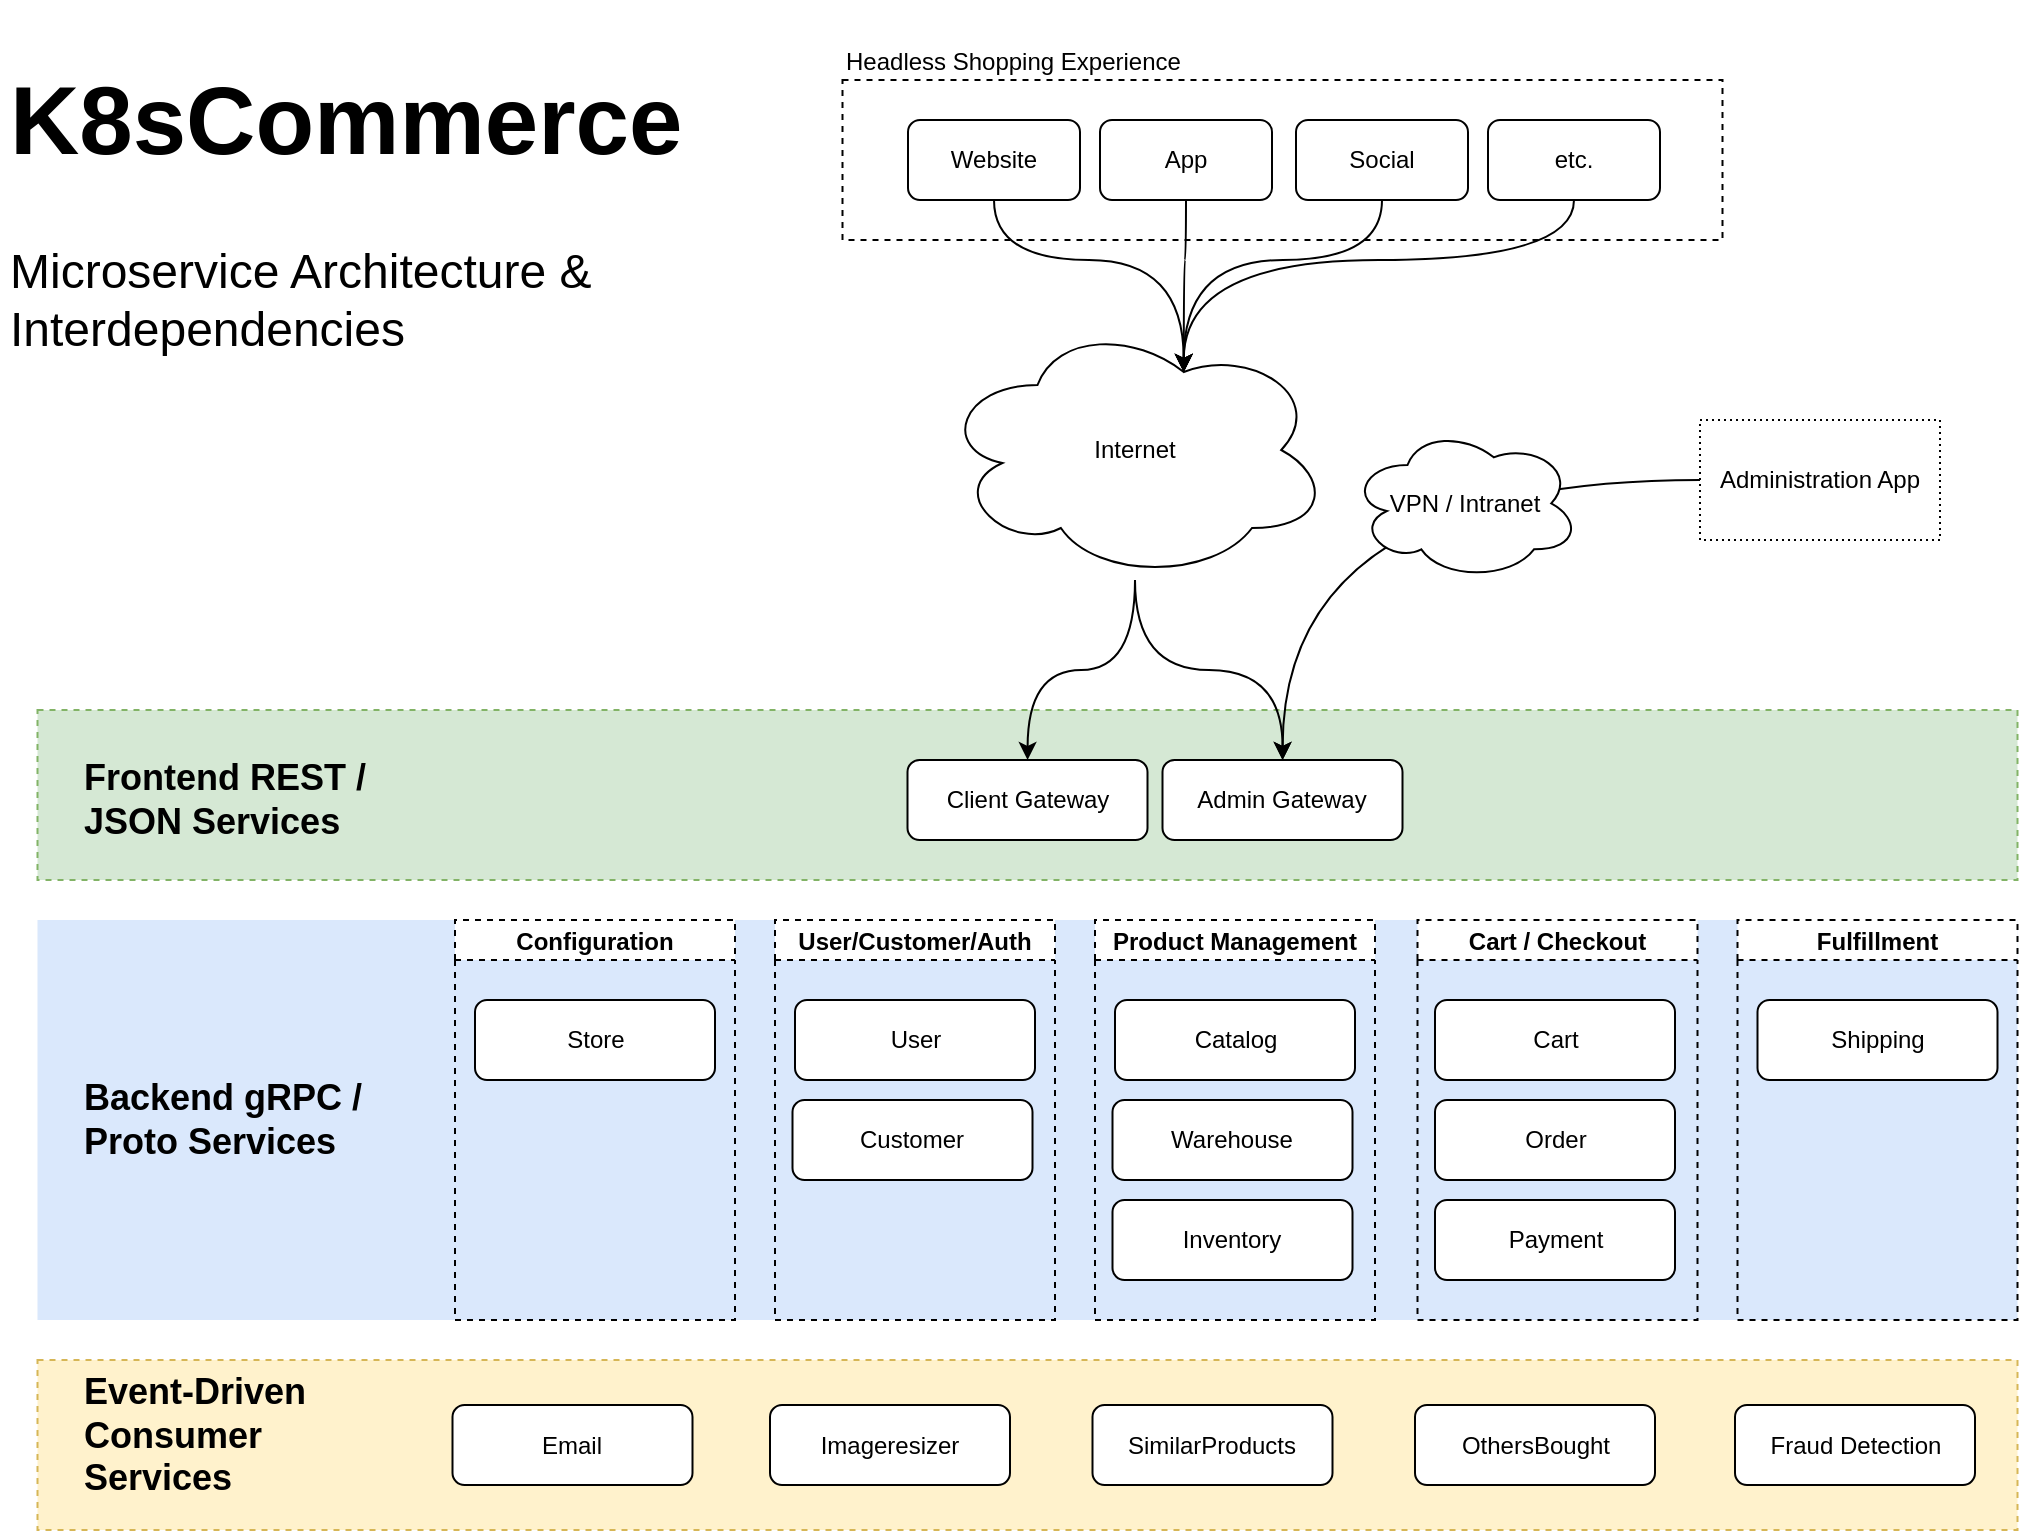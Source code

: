 <mxfile version="16.6.4" type="device"><diagram id="n2PtTuMPgU5_ytIdfK2R" name="Page-1"><mxGraphModel dx="1554" dy="973" grid="1" gridSize="10" guides="1" tooltips="1" connect="1" arrows="1" fold="1" page="1" pageScale="1" pageWidth="1100" pageHeight="850" math="0" shadow="0"><root><mxCell id="0"/><mxCell id="1" parent="0"/><mxCell id="ToqElmNW3oI_LHZmRbty-29" value="" style="whiteSpace=wrap;html=1;rounded=0;dashed=1;fontSize=12;fillColor=#fff2cc;align=left;labelPosition=center;verticalLabelPosition=top;verticalAlign=bottom;textDirection=ltr;horizontal=1;strokeColor=#d6b656;" vertex="1" parent="1"><mxGeometry x="48.75" y="680" width="990" height="85" as="geometry"/></mxCell><mxCell id="ToqElmNW3oI_LHZmRbty-18" value="" style="whiteSpace=wrap;html=1;rounded=0;dashed=1;fontSize=12;fillColor=#dae8fc;align=left;labelPosition=center;verticalLabelPosition=top;verticalAlign=bottom;textDirection=ltr;horizontal=1;strokeColor=none;collapsible=0;" vertex="1" parent="1"><mxGeometry x="48.75" y="460" width="990" height="200" as="geometry"/></mxCell><mxCell id="ToqElmNW3oI_LHZmRbty-15" value="" style="whiteSpace=wrap;html=1;rounded=0;dashed=1;fontSize=12;fillColor=#d5e8d4;align=left;labelPosition=center;verticalLabelPosition=top;verticalAlign=bottom;textDirection=ltr;horizontal=1;strokeColor=#82b366;" vertex="1" parent="1"><mxGeometry x="48.75" y="355" width="990" height="85" as="geometry"/></mxCell><mxCell id="LZaPYS1wsYShbYbUkvOJ-94" value="&lt;span style=&quot;&quot;&gt;Headless Shopping Experience&lt;/span&gt;" style="whiteSpace=wrap;html=1;rounded=0;dashed=1;fontSize=12;fillColor=none;align=left;labelPosition=center;verticalLabelPosition=top;verticalAlign=bottom;textDirection=ltr;horizontal=1;" parent="1" vertex="1"><mxGeometry x="451.25" y="40" width="440" height="80" as="geometry"/></mxCell><mxCell id="LZaPYS1wsYShbYbUkvOJ-1" value="Client Gateway" style="rounded=1;whiteSpace=wrap;html=1;" parent="1" vertex="1"><mxGeometry x="483.75" y="380" width="120" height="40" as="geometry"/></mxCell><mxCell id="LZaPYS1wsYShbYbUkvOJ-4" style="edgeStyle=orthogonalEdgeStyle;orthogonalLoop=1;jettySize=auto;html=1;rounded=1;curved=1;" parent="1" source="LZaPYS1wsYShbYbUkvOJ-2" target="LZaPYS1wsYShbYbUkvOJ-1" edge="1"><mxGeometry relative="1" as="geometry"/></mxCell><mxCell id="LZaPYS1wsYShbYbUkvOJ-5" style="edgeStyle=orthogonalEdgeStyle;orthogonalLoop=1;jettySize=auto;html=1;rounded=1;curved=1;" parent="1" source="LZaPYS1wsYShbYbUkvOJ-2" target="LZaPYS1wsYShbYbUkvOJ-3" edge="1"><mxGeometry relative="1" as="geometry"><mxPoint x="855" y="360" as="targetPoint"/></mxGeometry></mxCell><mxCell id="LZaPYS1wsYShbYbUkvOJ-2" value="Internet" style="ellipse;shape=cloud;whiteSpace=wrap;html=1;rounded=1;" parent="1" vertex="1"><mxGeometry x="500" y="160" width="195" height="130" as="geometry"/></mxCell><mxCell id="LZaPYS1wsYShbYbUkvOJ-3" value="Admin Gateway" style="rounded=1;whiteSpace=wrap;html=1;" parent="1" vertex="1"><mxGeometry x="611.25" y="380" width="120" height="40" as="geometry"/></mxCell><mxCell id="LZaPYS1wsYShbYbUkvOJ-70" value="&lt;h1&gt;K8sCommerce&lt;/h1&gt;&lt;p&gt;Microservice Architecture &amp;amp; Interdependencies&lt;/p&gt;" style="text;html=1;strokeColor=none;fillColor=none;spacing=5;spacingTop=-20;whiteSpace=wrap;overflow=hidden;rounded=0;fontSize=24;" parent="1" vertex="1"><mxGeometry x="30" y="10" width="350" height="180" as="geometry"/></mxCell><mxCell id="LZaPYS1wsYShbYbUkvOJ-83" style="edgeStyle=orthogonalEdgeStyle;curved=1;rounded=1;orthogonalLoop=1;jettySize=auto;html=1;fontSize=12;entryX=0.625;entryY=0.2;entryDx=0;entryDy=0;entryPerimeter=0;" parent="1" source="LZaPYS1wsYShbYbUkvOJ-72" target="LZaPYS1wsYShbYbUkvOJ-2" edge="1"><mxGeometry relative="1" as="geometry"/></mxCell><mxCell id="LZaPYS1wsYShbYbUkvOJ-72" value="Website" style="rounded=1;whiteSpace=wrap;html=1;labelBackgroundColor=none;fontSize=12;" parent="1" vertex="1"><mxGeometry x="484" y="60" width="86" height="40" as="geometry"/></mxCell><mxCell id="LZaPYS1wsYShbYbUkvOJ-98" style="edgeStyle=orthogonalEdgeStyle;curved=1;rounded=1;orthogonalLoop=1;jettySize=auto;html=1;entryX=0.625;entryY=0.2;entryDx=0;entryDy=0;entryPerimeter=0;fontSize=12;" parent="1" source="LZaPYS1wsYShbYbUkvOJ-73" target="LZaPYS1wsYShbYbUkvOJ-2" edge="1"><mxGeometry relative="1" as="geometry"/></mxCell><mxCell id="LZaPYS1wsYShbYbUkvOJ-73" value="App" style="rounded=1;whiteSpace=wrap;html=1;labelBackgroundColor=none;fontSize=12;" parent="1" vertex="1"><mxGeometry x="580" y="60" width="86" height="40" as="geometry"/></mxCell><mxCell id="LZaPYS1wsYShbYbUkvOJ-99" style="edgeStyle=orthogonalEdgeStyle;curved=1;rounded=1;orthogonalLoop=1;jettySize=auto;html=1;entryX=0.625;entryY=0.2;entryDx=0;entryDy=0;entryPerimeter=0;fontSize=12;" parent="1" source="LZaPYS1wsYShbYbUkvOJ-74" target="LZaPYS1wsYShbYbUkvOJ-2" edge="1"><mxGeometry relative="1" as="geometry"/></mxCell><mxCell id="LZaPYS1wsYShbYbUkvOJ-74" value="Social" style="rounded=1;whiteSpace=wrap;html=1;labelBackgroundColor=none;fontSize=12;" parent="1" vertex="1"><mxGeometry x="678" y="60" width="86" height="40" as="geometry"/></mxCell><mxCell id="LZaPYS1wsYShbYbUkvOJ-88" style="edgeStyle=orthogonalEdgeStyle;curved=1;rounded=1;orthogonalLoop=1;jettySize=auto;html=1;fontSize=12;exitX=0.5;exitY=1;exitDx=0;exitDy=0;entryX=0.625;entryY=0.2;entryDx=0;entryDy=0;entryPerimeter=0;" parent="1" source="LZaPYS1wsYShbYbUkvOJ-75" target="LZaPYS1wsYShbYbUkvOJ-2" edge="1"><mxGeometry relative="1" as="geometry"/></mxCell><mxCell id="LZaPYS1wsYShbYbUkvOJ-75" value="etc." style="rounded=1;whiteSpace=wrap;html=1;labelBackgroundColor=none;fontSize=12;" parent="1" vertex="1"><mxGeometry x="774" y="60" width="86" height="40" as="geometry"/></mxCell><mxCell id="LZaPYS1wsYShbYbUkvOJ-92" style="edgeStyle=orthogonalEdgeStyle;curved=1;rounded=1;orthogonalLoop=1;jettySize=auto;html=1;fontSize=12;" parent="1" source="LZaPYS1wsYShbYbUkvOJ-91" target="LZaPYS1wsYShbYbUkvOJ-3" edge="1"><mxGeometry relative="1" as="geometry"/></mxCell><mxCell id="LZaPYS1wsYShbYbUkvOJ-91" value="Administration App" style="rounded=0;whiteSpace=wrap;html=1;dashed=1;dashPattern=1 2;labelBackgroundColor=none;fontSize=12;fillColor=none;" parent="1" vertex="1"><mxGeometry x="880" y="210" width="120" height="60" as="geometry"/></mxCell><mxCell id="LZaPYS1wsYShbYbUkvOJ-95" value="VPN / Intranet" style="ellipse;shape=cloud;whiteSpace=wrap;html=1;rounded=1;" parent="1" vertex="1"><mxGeometry x="705" y="213.33" width="115" height="76.67" as="geometry"/></mxCell><mxCell id="LZaPYS1wsYShbYbUkvOJ-16" value="Store" style="rounded=1;whiteSpace=wrap;html=1;" parent="1" vertex="1"><mxGeometry x="267.5" y="500" width="120" height="40" as="geometry"/></mxCell><mxCell id="LZaPYS1wsYShbYbUkvOJ-7" value="Catalog" style="rounded=1;whiteSpace=wrap;html=1;" parent="1" vertex="1"><mxGeometry x="587.5" y="500" width="120" height="40" as="geometry"/></mxCell><mxCell id="LZaPYS1wsYShbYbUkvOJ-18" value="Warehouse" style="rounded=1;whiteSpace=wrap;html=1;" parent="1" vertex="1"><mxGeometry x="586.25" y="550" width="120" height="40" as="geometry"/></mxCell><mxCell id="LZaPYS1wsYShbYbUkvOJ-17" value="User" style="rounded=1;whiteSpace=wrap;html=1;" parent="1" vertex="1"><mxGeometry x="427.5" y="500" width="120" height="40" as="geometry"/></mxCell><mxCell id="LZaPYS1wsYShbYbUkvOJ-10" value="Customer" style="rounded=1;whiteSpace=wrap;html=1;" parent="1" vertex="1"><mxGeometry x="426.25" y="550" width="120" height="40" as="geometry"/></mxCell><mxCell id="LZaPYS1wsYShbYbUkvOJ-11" value="Inventory" style="rounded=1;whiteSpace=wrap;html=1;" parent="1" vertex="1"><mxGeometry x="586.25" y="600" width="120" height="40" as="geometry"/></mxCell><mxCell id="ToqElmNW3oI_LHZmRbty-17" value="&lt;h2&gt;Frontend REST / JSON Services&lt;/h2&gt;" style="text;html=1;strokeColor=none;fillColor=none;align=left;verticalAlign=middle;whiteSpace=wrap;rounded=0;dashed=1;" vertex="1" parent="1"><mxGeometry x="70" y="385" width="150" height="30" as="geometry"/></mxCell><mxCell id="ToqElmNW3oI_LHZmRbty-19" value="Configuration" style="swimlane;startSize=20;rounded=0;dashed=1;expand=1;deletable=1;collapsible=0;swimlaneBody=1;horizontal=1;swimlaneHead=1;" vertex="1" parent="1"><mxGeometry x="257.5" y="460" width="140" height="200" as="geometry"/></mxCell><mxCell id="ToqElmNW3oI_LHZmRbty-20" value="User/Customer/Auth" style="swimlane;startSize=20;rounded=0;dashed=1;collapsible=0;" vertex="1" parent="1"><mxGeometry x="417.5" y="460" width="140" height="200" as="geometry"/></mxCell><mxCell id="ToqElmNW3oI_LHZmRbty-21" value="Product Management" style="swimlane;startSize=20;rounded=0;dashed=1;collapsible=0;" vertex="1" parent="1"><mxGeometry x="577.5" y="460" width="140" height="200" as="geometry"/></mxCell><mxCell id="ToqElmNW3oI_LHZmRbty-22" value="Cart / Checkout" style="swimlane;startSize=20;rounded=0;dashed=1;collapsible=0;" vertex="1" parent="1"><mxGeometry x="738.75" y="460" width="140" height="200" as="geometry"/></mxCell><mxCell id="LZaPYS1wsYShbYbUkvOJ-8" value="Cart" style="rounded=1;whiteSpace=wrap;html=1;" parent="ToqElmNW3oI_LHZmRbty-22" vertex="1"><mxGeometry x="8.75" y="40" width="120" height="40" as="geometry"/></mxCell><mxCell id="LZaPYS1wsYShbYbUkvOJ-63" value="Order" style="rounded=1;whiteSpace=wrap;html=1;" parent="ToqElmNW3oI_LHZmRbty-22" vertex="1"><mxGeometry x="8.75" y="90" width="120" height="40" as="geometry"/></mxCell><mxCell id="LZaPYS1wsYShbYbUkvOJ-13" value="Payment" style="rounded=1;whiteSpace=wrap;html=1;" parent="ToqElmNW3oI_LHZmRbty-22" vertex="1"><mxGeometry x="8.75" y="140" width="120" height="40" as="geometry"/></mxCell><mxCell id="ToqElmNW3oI_LHZmRbty-23" value="Fulfillment" style="swimlane;startSize=20;rounded=0;dashed=1;collapsible=0;" vertex="1" parent="1"><mxGeometry x="898.75" y="460" width="140" height="200" as="geometry"/></mxCell><mxCell id="LZaPYS1wsYShbYbUkvOJ-14" value="Shipping" style="rounded=1;whiteSpace=wrap;html=1;" parent="ToqElmNW3oI_LHZmRbty-23" vertex="1"><mxGeometry x="10" y="40" width="120" height="40" as="geometry"/></mxCell><mxCell id="ToqElmNW3oI_LHZmRbty-27" value="&lt;h2&gt;Backend gRPC / Proto Services&lt;/h2&gt;" style="text;html=1;strokeColor=none;fillColor=none;align=left;verticalAlign=middle;whiteSpace=wrap;rounded=0;dashed=1;" vertex="1" parent="1"><mxGeometry x="70" y="545" width="150" height="30" as="geometry"/></mxCell><mxCell id="ToqElmNW3oI_LHZmRbty-3" value="Email" style="rounded=1;whiteSpace=wrap;html=1;" vertex="1" parent="1"><mxGeometry x="256.25" y="702.5" width="120" height="40" as="geometry"/></mxCell><mxCell id="ToqElmNW3oI_LHZmRbty-2" value="Imageresizer" style="rounded=1;whiteSpace=wrap;html=1;" vertex="1" parent="1"><mxGeometry x="415" y="702.5" width="120" height="40" as="geometry"/></mxCell><mxCell id="LZaPYS1wsYShbYbUkvOJ-15" value="SimilarProducts" style="rounded=1;whiteSpace=wrap;html=1;" parent="1" vertex="1"><mxGeometry x="576.25" y="702.5" width="120" height="40" as="geometry"/></mxCell><mxCell id="LZaPYS1wsYShbYbUkvOJ-12" value="OthersBought" style="rounded=1;whiteSpace=wrap;html=1;" parent="1" vertex="1"><mxGeometry x="737.5" y="702.5" width="120" height="40" as="geometry"/></mxCell><mxCell id="ToqElmNW3oI_LHZmRbty-5" value="Fraud Detection" style="rounded=1;whiteSpace=wrap;html=1;" vertex="1" parent="1"><mxGeometry x="897.5" y="702.5" width="120" height="40" as="geometry"/></mxCell><mxCell id="ToqElmNW3oI_LHZmRbty-30" value="&lt;h2&gt;Event-Driven Consumer Services&lt;/h2&gt;" style="text;html=1;strokeColor=none;fillColor=none;align=left;verticalAlign=middle;whiteSpace=wrap;rounded=0;dashed=1;" vertex="1" parent="1"><mxGeometry x="70" y="702.5" width="150" height="30" as="geometry"/></mxCell></root></mxGraphModel></diagram></mxfile>